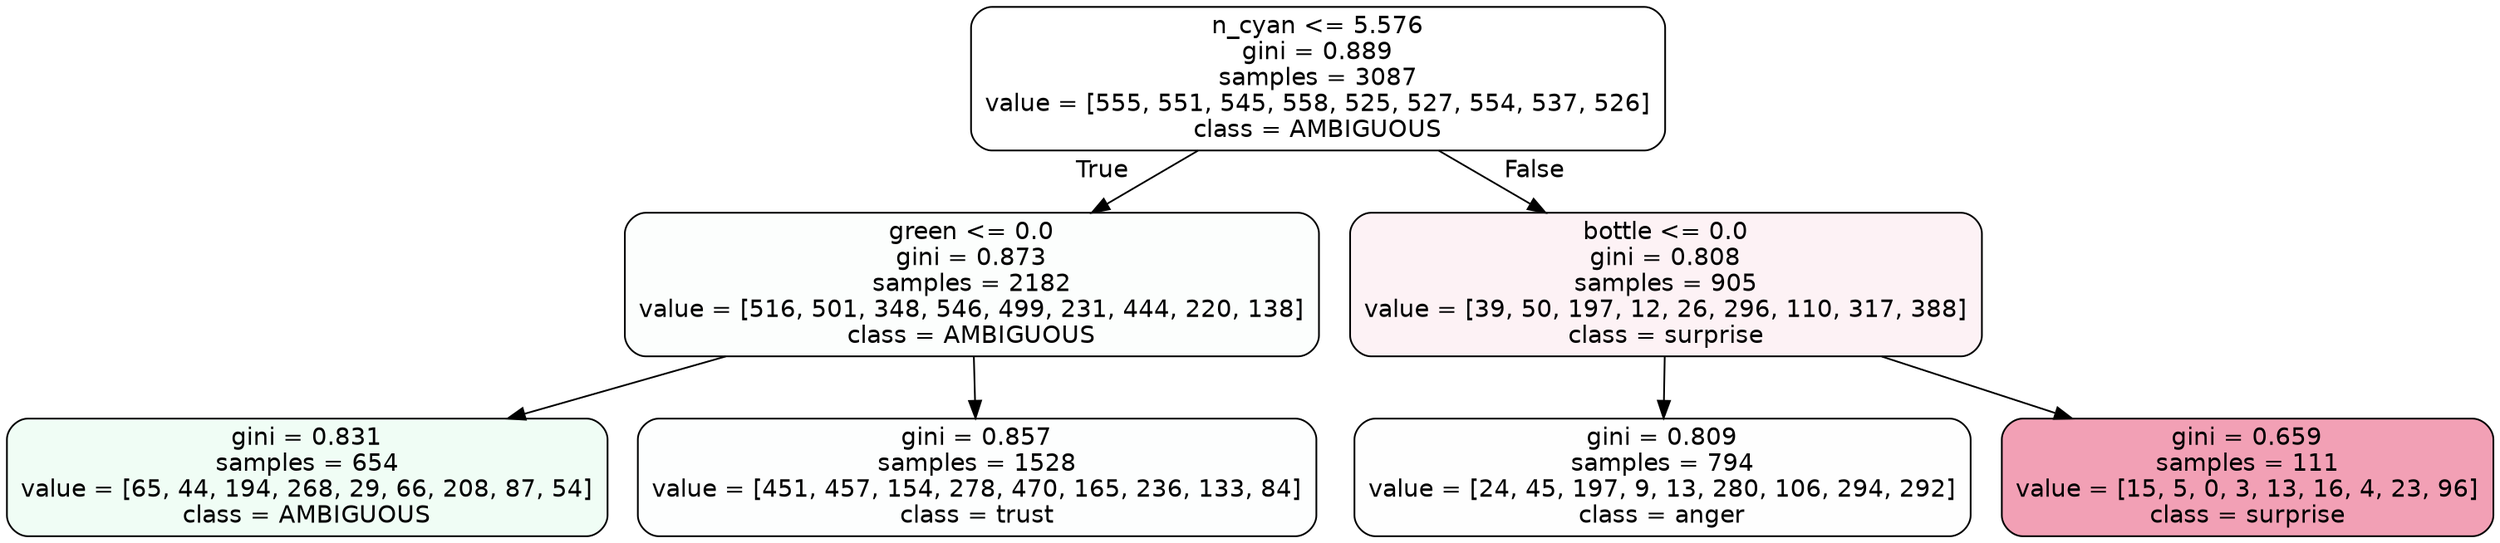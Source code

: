 digraph Tree {
node [shape=box, style="filled, rounded", color="black", fontname=helvetica] ;
edge [fontname=helvetica] ;
0 [label="n_cyan <= 5.576\ngini = 0.889\nsamples = 3087\nvalue = [555, 551, 545, 558, 525, 527, 554, 537, 526]\nclass = AMBIGUOUS", fillcolor="#39e58100"] ;
1 [label="green <= 0.0\ngini = 0.873\nsamples = 2182\nvalue = [516, 501, 348, 546, 499, 231, 444, 220, 138]\nclass = AMBIGUOUS", fillcolor="#39e58103"] ;
0 -> 1 [labeldistance=2.5, labelangle=45, headlabel="True"] ;
2 [label="gini = 0.831\nsamples = 654\nvalue = [65, 44, 194, 268, 29, 66, 208, 87, 54]\nclass = AMBIGUOUS", fillcolor="#39e58113"] ;
1 -> 2 ;
3 [label="gini = 0.857\nsamples = 1528\nvalue = [451, 457, 154, 278, 470, 165, 236, 133, 84]\nclass = trust", fillcolor="#39d7e502"] ;
1 -> 3 ;
4 [label="bottle <= 0.0\ngini = 0.808\nsamples = 905\nvalue = [39, 50, 197, 12, 26, 296, 110, 317, 388]\nclass = surprise", fillcolor="#e5396410"] ;
0 -> 4 [labeldistance=2.5, labelangle=-45, headlabel="False"] ;
5 [label="gini = 0.809\nsamples = 794\nvalue = [24, 45, 197, 9, 13, 280, 106, 294, 292]\nclass = anger", fillcolor="#e539d701"] ;
4 -> 5 ;
6 [label="gini = 0.659\nsamples = 111\nvalue = [15, 5, 0, 3, 13, 16, 4, 23, 96]\nclass = surprise", fillcolor="#e539647a"] ;
4 -> 6 ;
}